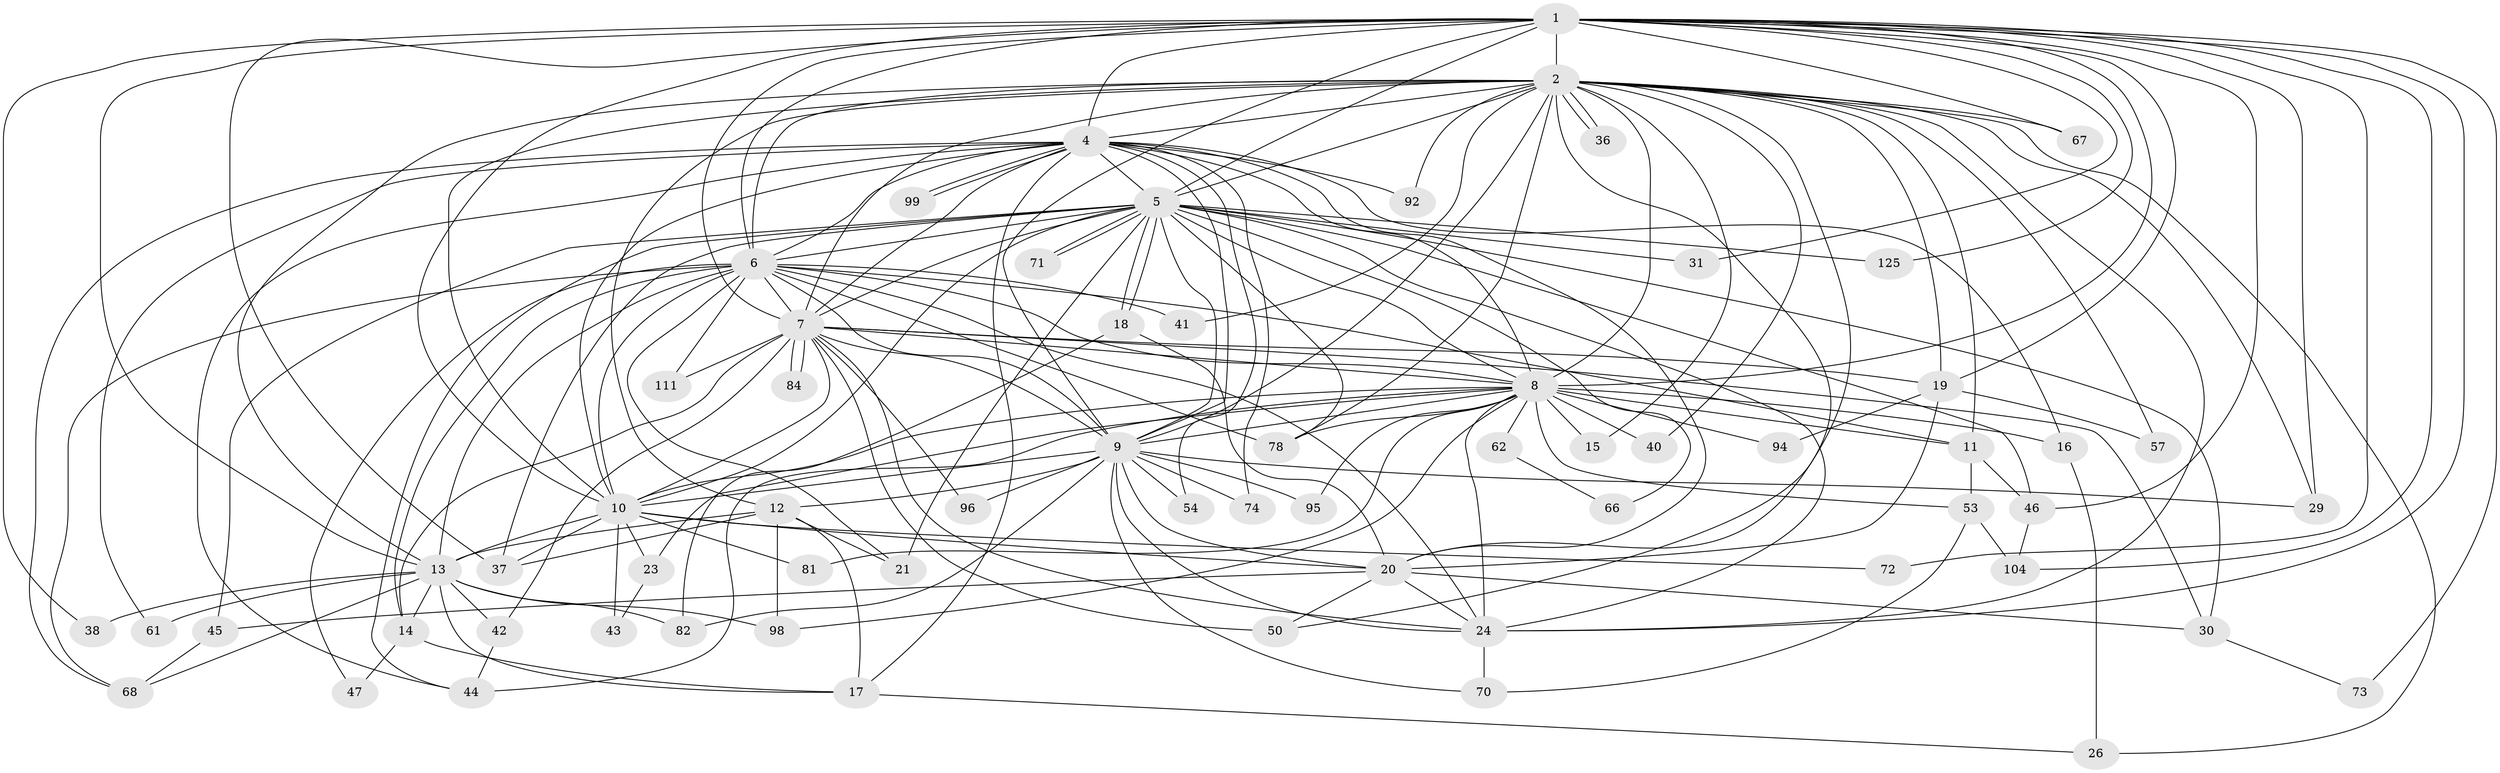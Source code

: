 // original degree distribution, {26: 0.0078125, 23: 0.015625, 16: 0.0078125, 22: 0.0078125, 29: 0.0078125, 20: 0.015625, 21: 0.0078125, 17: 0.0078125, 5: 0.03125, 6: 0.03125, 2: 0.4765625, 3: 0.28125, 4: 0.0703125, 10: 0.015625, 8: 0.0078125, 7: 0.0078125}
// Generated by graph-tools (version 1.1) at 2025/14/03/09/25 04:14:06]
// undirected, 64 vertices, 181 edges
graph export_dot {
graph [start="1"]
  node [color=gray90,style=filled];
  1 [super="+63"];
  2 [super="+97+27+32+65+3+60+86+33"];
  4 [super="+39"];
  5 [super="+87"];
  6;
  7;
  8 [super="+64+110+28"];
  9;
  10;
  11 [super="+55"];
  12 [super="+48"];
  13 [super="+22+88"];
  14;
  15;
  16;
  17 [super="+89"];
  18 [super="+75"];
  19;
  20 [super="+79+90+35+51"];
  21 [super="+103"];
  23;
  24 [super="+112+109+25+100"];
  26 [super="+91"];
  29 [super="+77"];
  30 [super="+123"];
  31;
  36;
  37 [super="+85+108"];
  38;
  40;
  41 [super="+76"];
  42;
  43;
  44 [super="+105"];
  45;
  46;
  47;
  50 [super="+102"];
  53;
  54;
  57;
  61;
  62;
  66;
  67 [super="+121"];
  68 [super="+69"];
  70;
  71;
  72;
  73;
  74;
  78 [super="+80"];
  81;
  82 [super="+107"];
  84;
  92;
  94;
  95;
  96;
  98 [super="+117"];
  99;
  104 [super="+124"];
  111;
  125;
  1 -- 2 [weight=5];
  1 -- 4;
  1 -- 5;
  1 -- 6;
  1 -- 7;
  1 -- 8 [weight=2];
  1 -- 9;
  1 -- 10;
  1 -- 19;
  1 -- 29;
  1 -- 31;
  1 -- 38;
  1 -- 46;
  1 -- 67;
  1 -- 72;
  1 -- 104;
  1 -- 125;
  1 -- 13;
  1 -- 73;
  1 -- 37 [weight=2];
  1 -- 24;
  2 -- 4 [weight=2];
  2 -- 5 [weight=3];
  2 -- 6 [weight=2];
  2 -- 7 [weight=2];
  2 -- 8 [weight=5];
  2 -- 9 [weight=2];
  2 -- 10 [weight=3];
  2 -- 15;
  2 -- 36;
  2 -- 36;
  2 -- 40;
  2 -- 78;
  2 -- 19;
  2 -- 67 [weight=2];
  2 -- 11;
  2 -- 41 [weight=3];
  2 -- 92;
  2 -- 12;
  2 -- 20 [weight=3];
  2 -- 26;
  2 -- 29;
  2 -- 50;
  2 -- 57;
  2 -- 13 [weight=2];
  2 -- 24;
  4 -- 5 [weight=2];
  4 -- 6 [weight=2];
  4 -- 7;
  4 -- 8;
  4 -- 9;
  4 -- 10;
  4 -- 16;
  4 -- 17;
  4 -- 44;
  4 -- 54;
  4 -- 61;
  4 -- 68;
  4 -- 74;
  4 -- 99;
  4 -- 99;
  4 -- 20 [weight=2];
  4 -- 92;
  5 -- 6;
  5 -- 7;
  5 -- 8 [weight=3];
  5 -- 9 [weight=2];
  5 -- 10;
  5 -- 18;
  5 -- 18;
  5 -- 21;
  5 -- 24;
  5 -- 31;
  5 -- 37;
  5 -- 44;
  5 -- 45;
  5 -- 46;
  5 -- 66;
  5 -- 71;
  5 -- 71;
  5 -- 125;
  5 -- 78;
  5 -- 30;
  6 -- 7;
  6 -- 8;
  6 -- 9;
  6 -- 10;
  6 -- 11;
  6 -- 13;
  6 -- 14;
  6 -- 24;
  6 -- 41;
  6 -- 47;
  6 -- 78;
  6 -- 111;
  6 -- 68;
  6 -- 21;
  7 -- 8 [weight=2];
  7 -- 9;
  7 -- 10;
  7 -- 14;
  7 -- 19;
  7 -- 30;
  7 -- 42;
  7 -- 50 [weight=2];
  7 -- 84;
  7 -- 84;
  7 -- 96;
  7 -- 111;
  7 -- 24;
  8 -- 9;
  8 -- 10;
  8 -- 11;
  8 -- 15;
  8 -- 16;
  8 -- 23;
  8 -- 53;
  8 -- 78;
  8 -- 81;
  8 -- 95;
  8 -- 98;
  8 -- 24;
  8 -- 40;
  8 -- 44;
  8 -- 62;
  8 -- 94;
  9 -- 10;
  9 -- 12;
  9 -- 29;
  9 -- 54;
  9 -- 70;
  9 -- 74;
  9 -- 82;
  9 -- 95;
  9 -- 96;
  9 -- 24;
  9 -- 20;
  10 -- 20;
  10 -- 23;
  10 -- 37;
  10 -- 43;
  10 -- 72;
  10 -- 81;
  10 -- 13;
  11 -- 53;
  11 -- 46;
  12 -- 13;
  12 -- 21;
  12 -- 37;
  12 -- 17;
  12 -- 98;
  13 -- 98;
  13 -- 68;
  13 -- 38;
  13 -- 42;
  13 -- 14;
  13 -- 82;
  13 -- 61;
  13 -- 17;
  14 -- 17;
  14 -- 47;
  16 -- 26;
  17 -- 26;
  18 -- 82;
  18 -- 20;
  19 -- 57;
  19 -- 94;
  19 -- 20;
  20 -- 30;
  20 -- 50;
  20 -- 24;
  20 -- 45;
  23 -- 43;
  24 -- 70;
  30 -- 73;
  42 -- 44;
  45 -- 68;
  46 -- 104;
  53 -- 70;
  53 -- 104;
  62 -- 66;
}

